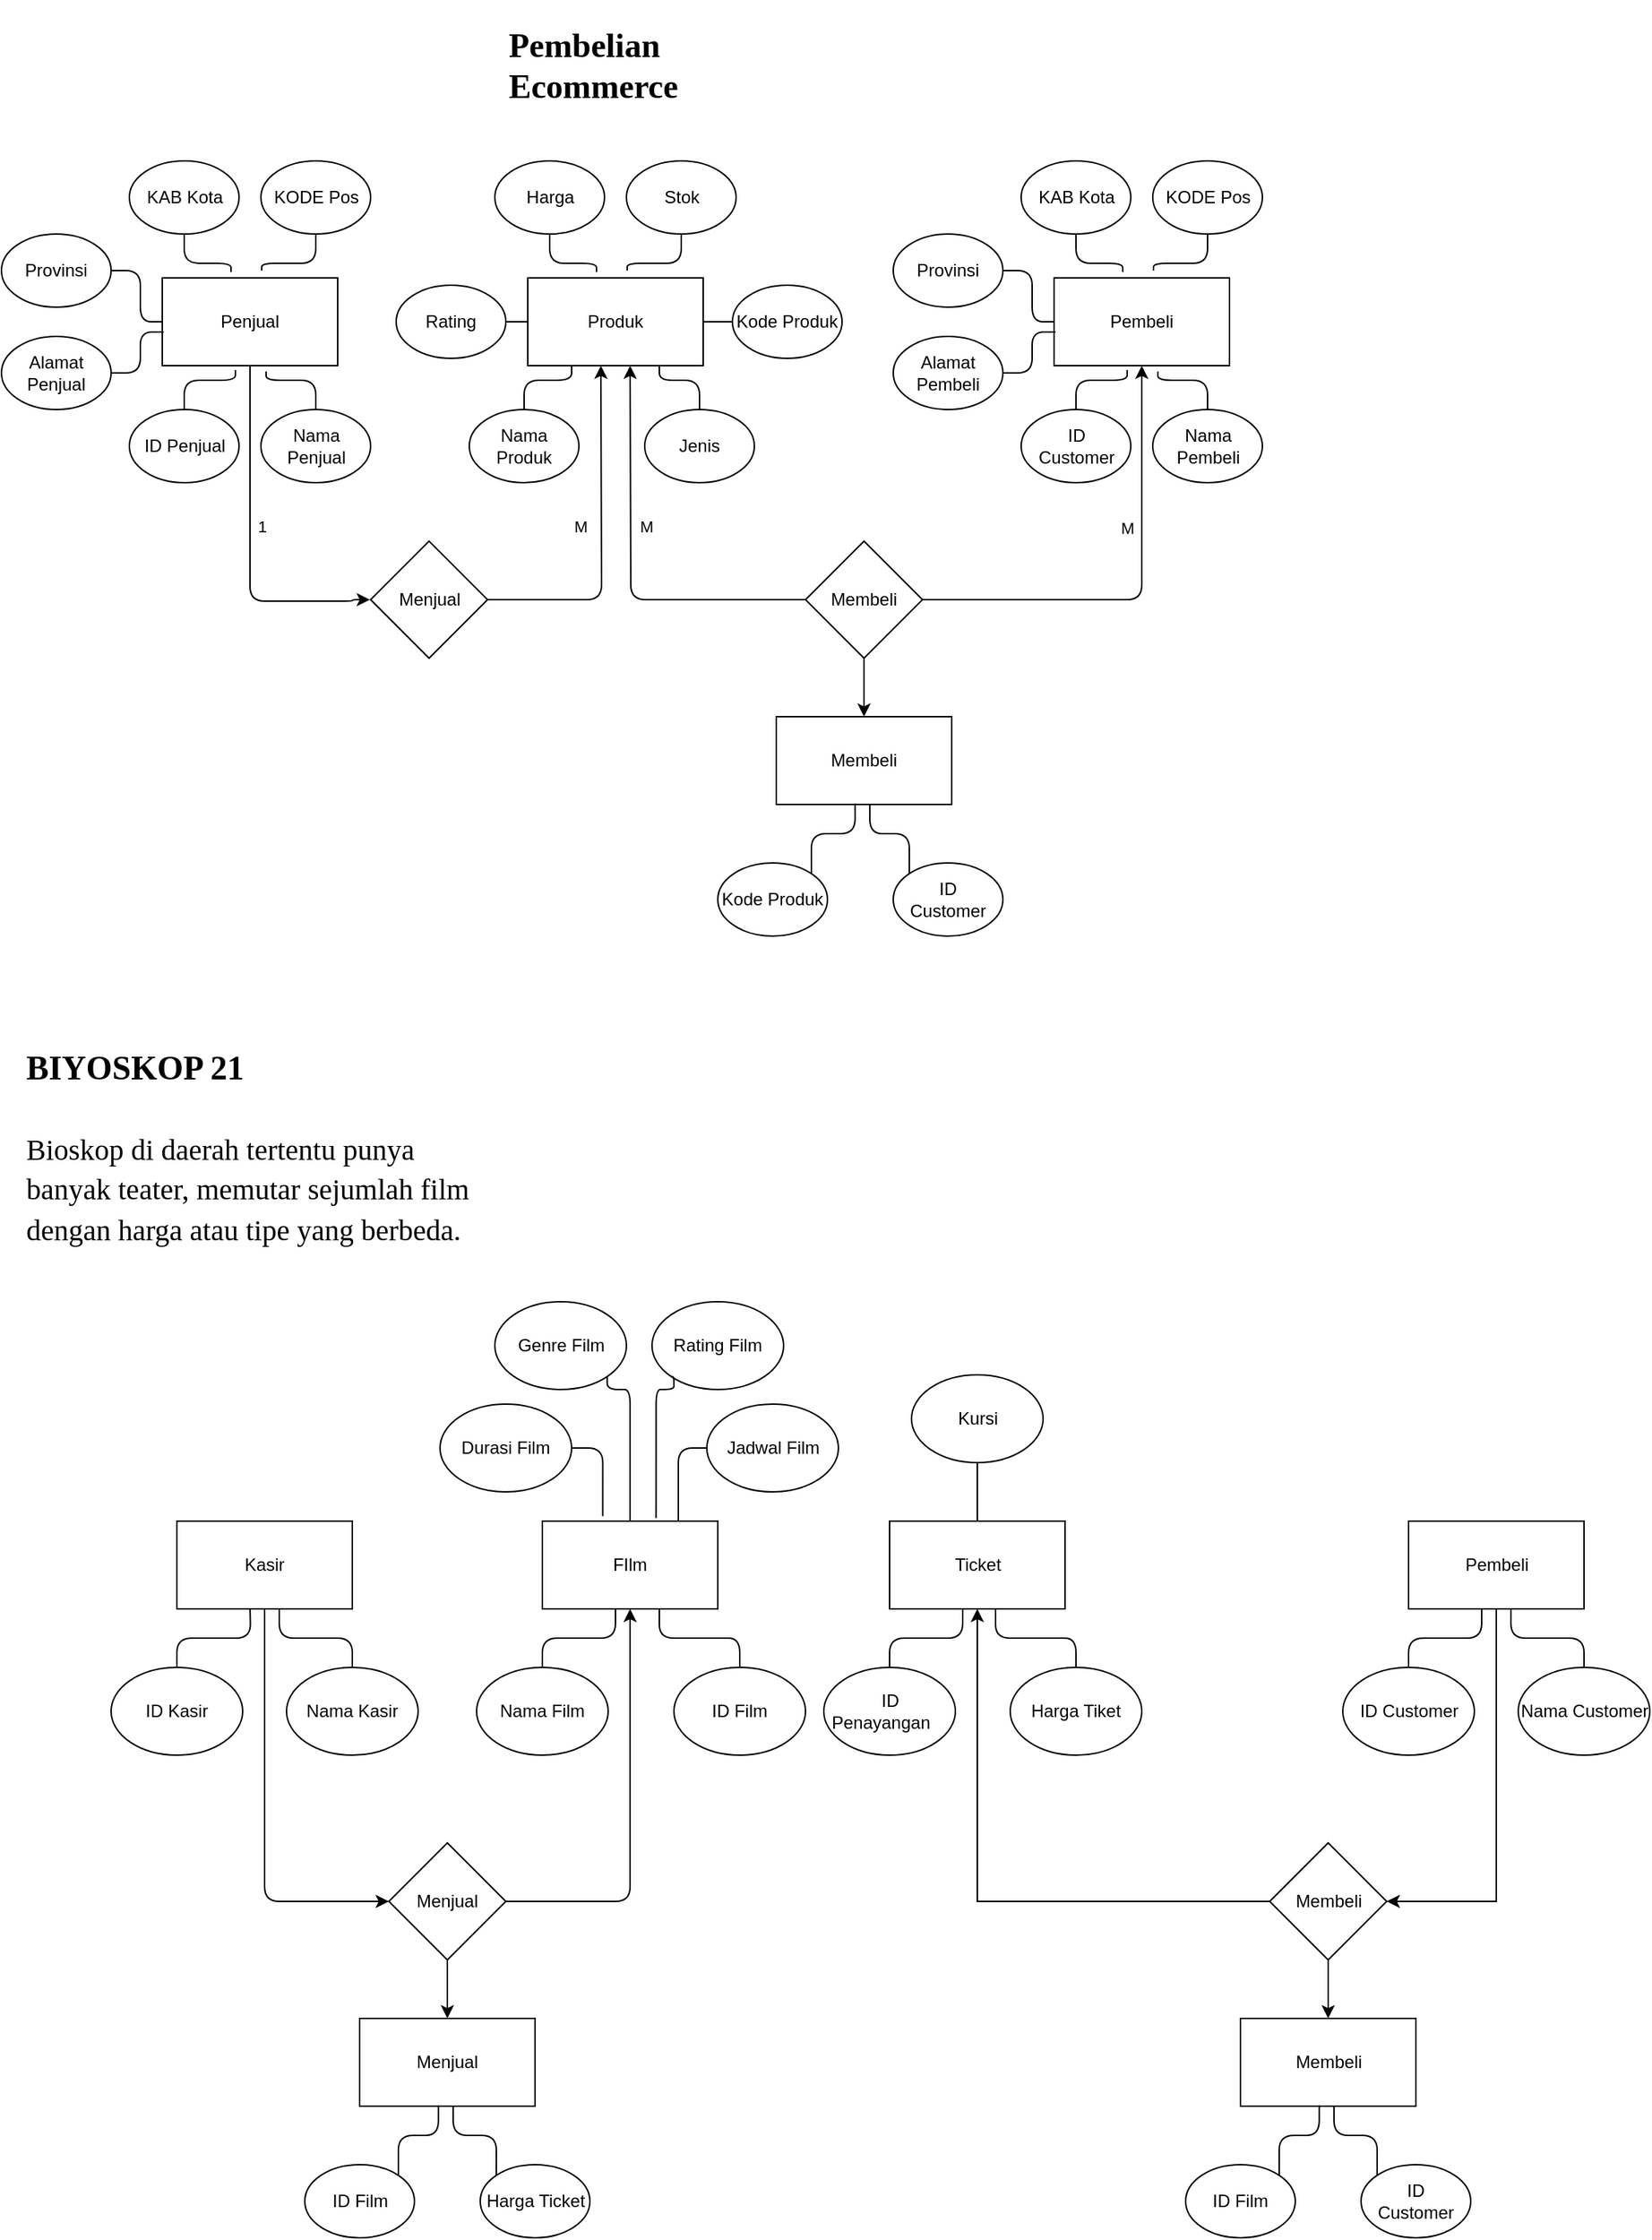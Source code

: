 <mxfile version="24.0.0" type="github">
  <diagram name="Page-1" id="79oRfjms0OCHbmcxYFP_">
    <mxGraphModel dx="1523" dy="876" grid="1" gridSize="10" guides="1" tooltips="1" connect="1" arrows="1" fold="1" page="1" pageScale="1" pageWidth="850" pageHeight="1100" math="0" shadow="0">
      <root>
        <mxCell id="0" />
        <mxCell id="1" parent="0" />
        <mxCell id="weETAlONGDyQjFe2pRTI-1" value="Pembelian Ecommerce" style="text;strokeColor=none;align=left;fillColor=none;html=1;verticalAlign=middle;whiteSpace=wrap;rounded=0;fontSize=23;fontFamily=Tahoma;fontStyle=1" vertex="1" parent="1">
          <mxGeometry x="375" y="60" width="220" height="90" as="geometry" />
        </mxCell>
        <mxCell id="weETAlONGDyQjFe2pRTI-2" value="Penjual" style="rounded=0;whiteSpace=wrap;html=1;" vertex="1" parent="1">
          <mxGeometry x="140" y="250" width="120" height="60" as="geometry" />
        </mxCell>
        <mxCell id="weETAlONGDyQjFe2pRTI-6" value="ID Penjual" style="ellipse;whiteSpace=wrap;html=1;" vertex="1" parent="1">
          <mxGeometry x="117.5" y="340" width="75" height="50" as="geometry" />
        </mxCell>
        <mxCell id="weETAlONGDyQjFe2pRTI-7" value="Nama Penjual" style="ellipse;whiteSpace=wrap;html=1;" vertex="1" parent="1">
          <mxGeometry x="207.5" y="340" width="75" height="50" as="geometry" />
        </mxCell>
        <mxCell id="weETAlONGDyQjFe2pRTI-8" value="Alamat Penjual" style="ellipse;whiteSpace=wrap;html=1;" vertex="1" parent="1">
          <mxGeometry x="30" y="290" width="75" height="50" as="geometry" />
        </mxCell>
        <mxCell id="weETAlONGDyQjFe2pRTI-24" style="edgeStyle=orthogonalEdgeStyle;rounded=1;orthogonalLoop=1;jettySize=auto;html=1;endArrow=none;endFill=0;curved=0;" edge="1" parent="1" source="weETAlONGDyQjFe2pRTI-9" target="weETAlONGDyQjFe2pRTI-2">
          <mxGeometry relative="1" as="geometry" />
        </mxCell>
        <mxCell id="weETAlONGDyQjFe2pRTI-9" value="Provinsi&lt;span style=&quot;color: rgba(0, 0, 0, 0); font-family: monospace; font-size: 0px; text-align: start; text-wrap: nowrap;&quot;&gt;%3CmxGraphModel%3E%3Croot%3E%3CmxCell%20id%3D%220%22%2F%3E%3CmxCell%20id%3D%221%22%20parent%3D%220%22%2F%3E%3CmxCell%20id%3D%222%22%20value%3D%22Alamat%20Penjual%22%20style%3D%22ellipse%3BwhiteSpace%3Dwrap%3Bhtml%3D1%3B%22%20vertex%3D%221%22%20parent%3D%221%22%3E%3CmxGeometry%20x%3D%2242.5%22%20y%3D%22255%22%20width%3D%2275%22%20height%3D%2250%22%20as%3D%22geometry%22%2F%3E%3C%2FmxCell%3E%3C%2Froot%3E%3C%2FmxGraphModel%3E&lt;/span&gt;" style="ellipse;whiteSpace=wrap;html=1;" vertex="1" parent="1">
          <mxGeometry x="30" y="220" width="75" height="50" as="geometry" />
        </mxCell>
        <mxCell id="weETAlONGDyQjFe2pRTI-10" value="KAB Kota" style="ellipse;whiteSpace=wrap;html=1;" vertex="1" parent="1">
          <mxGeometry x="117.5" y="170" width="75" height="50" as="geometry" />
        </mxCell>
        <mxCell id="weETAlONGDyQjFe2pRTI-12" value="KODE Pos" style="ellipse;whiteSpace=wrap;html=1;" vertex="1" parent="1">
          <mxGeometry x="207.5" y="170" width="75" height="50" as="geometry" />
        </mxCell>
        <mxCell id="weETAlONGDyQjFe2pRTI-25" style="edgeStyle=orthogonalEdgeStyle;rounded=1;orthogonalLoop=1;jettySize=auto;html=1;entryX=0.008;entryY=0.617;entryDx=0;entryDy=0;entryPerimeter=0;endArrow=none;endFill=0;curved=0;" edge="1" parent="1" source="weETAlONGDyQjFe2pRTI-8" target="weETAlONGDyQjFe2pRTI-2">
          <mxGeometry relative="1" as="geometry" />
        </mxCell>
        <mxCell id="weETAlONGDyQjFe2pRTI-28" style="edgeStyle=orthogonalEdgeStyle;rounded=1;orthogonalLoop=1;jettySize=auto;html=1;exitX=0.5;exitY=1;exitDx=0;exitDy=0;entryX=0.392;entryY=-0.067;entryDx=0;entryDy=0;entryPerimeter=0;endArrow=none;endFill=0;curved=0;" edge="1" parent="1" source="weETAlONGDyQjFe2pRTI-10" target="weETAlONGDyQjFe2pRTI-2">
          <mxGeometry relative="1" as="geometry" />
        </mxCell>
        <mxCell id="weETAlONGDyQjFe2pRTI-29" style="edgeStyle=orthogonalEdgeStyle;rounded=1;orthogonalLoop=1;jettySize=auto;html=1;exitX=0.5;exitY=1;exitDx=0;exitDy=0;entryX=0.567;entryY=-0.083;entryDx=0;entryDy=0;entryPerimeter=0;endArrow=none;endFill=0;curved=0;" edge="1" parent="1" source="weETAlONGDyQjFe2pRTI-12" target="weETAlONGDyQjFe2pRTI-2">
          <mxGeometry relative="1" as="geometry" />
        </mxCell>
        <mxCell id="weETAlONGDyQjFe2pRTI-30" style="edgeStyle=orthogonalEdgeStyle;rounded=1;orthogonalLoop=1;jettySize=auto;html=1;exitX=0.5;exitY=0;exitDx=0;exitDy=0;entryX=0.592;entryY=1.067;entryDx=0;entryDy=0;entryPerimeter=0;endArrow=none;endFill=0;curved=0;" edge="1" parent="1" source="weETAlONGDyQjFe2pRTI-7" target="weETAlONGDyQjFe2pRTI-2">
          <mxGeometry relative="1" as="geometry" />
        </mxCell>
        <mxCell id="weETAlONGDyQjFe2pRTI-31" style="edgeStyle=orthogonalEdgeStyle;rounded=1;orthogonalLoop=1;jettySize=auto;html=1;exitX=0.5;exitY=0;exitDx=0;exitDy=0;entryX=0.417;entryY=1.05;entryDx=0;entryDy=0;entryPerimeter=0;endArrow=none;endFill=0;curved=0;" edge="1" parent="1" source="weETAlONGDyQjFe2pRTI-6" target="weETAlONGDyQjFe2pRTI-2">
          <mxGeometry relative="1" as="geometry" />
        </mxCell>
        <mxCell id="weETAlONGDyQjFe2pRTI-33" value="Produk" style="rounded=0;whiteSpace=wrap;html=1;" vertex="1" parent="1">
          <mxGeometry x="390" y="250" width="120" height="60" as="geometry" />
        </mxCell>
        <mxCell id="weETAlONGDyQjFe2pRTI-34" value="Nama Produk" style="ellipse;whiteSpace=wrap;html=1;" vertex="1" parent="1">
          <mxGeometry x="350" y="340" width="75" height="50" as="geometry" />
        </mxCell>
        <mxCell id="weETAlONGDyQjFe2pRTI-35" value="Jenis" style="ellipse;whiteSpace=wrap;html=1;" vertex="1" parent="1">
          <mxGeometry x="470" y="340" width="75" height="50" as="geometry" />
        </mxCell>
        <mxCell id="weETAlONGDyQjFe2pRTI-37" style="edgeStyle=orthogonalEdgeStyle;rounded=1;orthogonalLoop=1;jettySize=auto;html=1;endArrow=none;endFill=0;curved=0;" edge="1" parent="1" source="weETAlONGDyQjFe2pRTI-38" target="weETAlONGDyQjFe2pRTI-33">
          <mxGeometry relative="1" as="geometry" />
        </mxCell>
        <mxCell id="weETAlONGDyQjFe2pRTI-38" value="Rating" style="ellipse;whiteSpace=wrap;html=1;" vertex="1" parent="1">
          <mxGeometry x="300" y="255" width="75" height="50" as="geometry" />
        </mxCell>
        <mxCell id="weETAlONGDyQjFe2pRTI-39" value="Harga" style="ellipse;whiteSpace=wrap;html=1;" vertex="1" parent="1">
          <mxGeometry x="367.5" y="170" width="75" height="50" as="geometry" />
        </mxCell>
        <mxCell id="weETAlONGDyQjFe2pRTI-40" value="Stok" style="ellipse;whiteSpace=wrap;html=1;" vertex="1" parent="1">
          <mxGeometry x="457.5" y="170" width="75" height="50" as="geometry" />
        </mxCell>
        <mxCell id="weETAlONGDyQjFe2pRTI-42" style="edgeStyle=orthogonalEdgeStyle;rounded=1;orthogonalLoop=1;jettySize=auto;html=1;exitX=0.5;exitY=1;exitDx=0;exitDy=0;entryX=0.392;entryY=-0.067;entryDx=0;entryDy=0;entryPerimeter=0;endArrow=none;endFill=0;curved=0;" edge="1" parent="1" source="weETAlONGDyQjFe2pRTI-39" target="weETAlONGDyQjFe2pRTI-33">
          <mxGeometry relative="1" as="geometry" />
        </mxCell>
        <mxCell id="weETAlONGDyQjFe2pRTI-43" style="edgeStyle=orthogonalEdgeStyle;rounded=1;orthogonalLoop=1;jettySize=auto;html=1;exitX=0.5;exitY=1;exitDx=0;exitDy=0;entryX=0.567;entryY=-0.083;entryDx=0;entryDy=0;entryPerimeter=0;endArrow=none;endFill=0;curved=0;" edge="1" parent="1" source="weETAlONGDyQjFe2pRTI-40" target="weETAlONGDyQjFe2pRTI-33">
          <mxGeometry relative="1" as="geometry" />
        </mxCell>
        <mxCell id="weETAlONGDyQjFe2pRTI-44" style="edgeStyle=orthogonalEdgeStyle;rounded=1;orthogonalLoop=1;jettySize=auto;html=1;exitX=0.5;exitY=0;exitDx=0;exitDy=0;entryX=0.75;entryY=1;entryDx=0;entryDy=0;endArrow=none;endFill=0;curved=0;" edge="1" parent="1" source="weETAlONGDyQjFe2pRTI-35" target="weETAlONGDyQjFe2pRTI-33">
          <mxGeometry relative="1" as="geometry" />
        </mxCell>
        <mxCell id="weETAlONGDyQjFe2pRTI-45" style="edgeStyle=orthogonalEdgeStyle;rounded=1;orthogonalLoop=1;jettySize=auto;html=1;exitX=0.5;exitY=0;exitDx=0;exitDy=0;entryX=0.25;entryY=1;entryDx=0;entryDy=0;endArrow=none;endFill=0;curved=0;" edge="1" parent="1" source="weETAlONGDyQjFe2pRTI-34" target="weETAlONGDyQjFe2pRTI-33">
          <mxGeometry relative="1" as="geometry" />
        </mxCell>
        <mxCell id="weETAlONGDyQjFe2pRTI-47" style="edgeStyle=orthogonalEdgeStyle;rounded=1;orthogonalLoop=1;jettySize=auto;html=1;exitX=0;exitY=0.5;exitDx=0;exitDy=0;entryX=1;entryY=0.5;entryDx=0;entryDy=0;endArrow=none;endFill=0;curved=0;" edge="1" parent="1" source="weETAlONGDyQjFe2pRTI-46" target="weETAlONGDyQjFe2pRTI-33">
          <mxGeometry relative="1" as="geometry" />
        </mxCell>
        <mxCell id="weETAlONGDyQjFe2pRTI-46" value="Kode Produk" style="ellipse;whiteSpace=wrap;html=1;" vertex="1" parent="1">
          <mxGeometry x="530" y="255" width="75" height="50" as="geometry" />
        </mxCell>
        <mxCell id="weETAlONGDyQjFe2pRTI-48" value="Pembeli" style="rounded=0;whiteSpace=wrap;html=1;" vertex="1" parent="1">
          <mxGeometry x="750" y="250" width="120" height="60" as="geometry" />
        </mxCell>
        <mxCell id="weETAlONGDyQjFe2pRTI-49" value="ID &lt;br&gt;Customer" style="ellipse;whiteSpace=wrap;html=1;" vertex="1" parent="1">
          <mxGeometry x="727.5" y="340" width="75" height="50" as="geometry" />
        </mxCell>
        <mxCell id="weETAlONGDyQjFe2pRTI-50" value="Nama Pembeli" style="ellipse;whiteSpace=wrap;html=1;" vertex="1" parent="1">
          <mxGeometry x="817.5" y="340" width="75" height="50" as="geometry" />
        </mxCell>
        <mxCell id="weETAlONGDyQjFe2pRTI-51" value="Alamat Pembeli" style="ellipse;whiteSpace=wrap;html=1;" vertex="1" parent="1">
          <mxGeometry x="640" y="290" width="75" height="50" as="geometry" />
        </mxCell>
        <mxCell id="weETAlONGDyQjFe2pRTI-52" style="edgeStyle=orthogonalEdgeStyle;rounded=1;orthogonalLoop=1;jettySize=auto;html=1;endArrow=none;endFill=0;curved=0;" edge="1" parent="1" source="weETAlONGDyQjFe2pRTI-53" target="weETAlONGDyQjFe2pRTI-48">
          <mxGeometry relative="1" as="geometry" />
        </mxCell>
        <mxCell id="weETAlONGDyQjFe2pRTI-53" value="Provinsi&lt;span style=&quot;color: rgba(0, 0, 0, 0); font-family: monospace; font-size: 0px; text-align: start; text-wrap: nowrap;&quot;&gt;%3CmxGraphModel%3E%3Croot%3E%3CmxCell%20id%3D%220%22%2F%3E%3CmxCell%20id%3D%221%22%20parent%3D%220%22%2F%3E%3CmxCell%20id%3D%222%22%20value%3D%22Alamat%20Penjual%22%20style%3D%22ellipse%3BwhiteSpace%3Dwrap%3Bhtml%3D1%3B%22%20vertex%3D%221%22%20parent%3D%221%22%3E%3CmxGeometry%20x%3D%2242.5%22%20y%3D%22255%22%20width%3D%2275%22%20height%3D%2250%22%20as%3D%22geometry%22%2F%3E%3C%2FmxCell%3E%3C%2Froot%3E%3C%2FmxGraphModel%3E&lt;/span&gt;" style="ellipse;whiteSpace=wrap;html=1;" vertex="1" parent="1">
          <mxGeometry x="640" y="220" width="75" height="50" as="geometry" />
        </mxCell>
        <mxCell id="weETAlONGDyQjFe2pRTI-54" value="KAB Kota" style="ellipse;whiteSpace=wrap;html=1;" vertex="1" parent="1">
          <mxGeometry x="727.5" y="170" width="75" height="50" as="geometry" />
        </mxCell>
        <mxCell id="weETAlONGDyQjFe2pRTI-55" value="KODE Pos" style="ellipse;whiteSpace=wrap;html=1;" vertex="1" parent="1">
          <mxGeometry x="817.5" y="170" width="75" height="50" as="geometry" />
        </mxCell>
        <mxCell id="weETAlONGDyQjFe2pRTI-56" style="edgeStyle=orthogonalEdgeStyle;rounded=1;orthogonalLoop=1;jettySize=auto;html=1;entryX=0.008;entryY=0.617;entryDx=0;entryDy=0;entryPerimeter=0;endArrow=none;endFill=0;curved=0;" edge="1" parent="1" source="weETAlONGDyQjFe2pRTI-51" target="weETAlONGDyQjFe2pRTI-48">
          <mxGeometry relative="1" as="geometry" />
        </mxCell>
        <mxCell id="weETAlONGDyQjFe2pRTI-57" style="edgeStyle=orthogonalEdgeStyle;rounded=1;orthogonalLoop=1;jettySize=auto;html=1;exitX=0.5;exitY=1;exitDx=0;exitDy=0;entryX=0.392;entryY=-0.067;entryDx=0;entryDy=0;entryPerimeter=0;endArrow=none;endFill=0;curved=0;" edge="1" parent="1" source="weETAlONGDyQjFe2pRTI-54" target="weETAlONGDyQjFe2pRTI-48">
          <mxGeometry relative="1" as="geometry" />
        </mxCell>
        <mxCell id="weETAlONGDyQjFe2pRTI-58" style="edgeStyle=orthogonalEdgeStyle;rounded=1;orthogonalLoop=1;jettySize=auto;html=1;exitX=0.5;exitY=1;exitDx=0;exitDy=0;entryX=0.567;entryY=-0.083;entryDx=0;entryDy=0;entryPerimeter=0;endArrow=none;endFill=0;curved=0;" edge="1" parent="1" source="weETAlONGDyQjFe2pRTI-55" target="weETAlONGDyQjFe2pRTI-48">
          <mxGeometry relative="1" as="geometry" />
        </mxCell>
        <mxCell id="weETAlONGDyQjFe2pRTI-59" style="edgeStyle=orthogonalEdgeStyle;rounded=1;orthogonalLoop=1;jettySize=auto;html=1;exitX=0.5;exitY=0;exitDx=0;exitDy=0;entryX=0.592;entryY=1.067;entryDx=0;entryDy=0;entryPerimeter=0;endArrow=none;endFill=0;curved=0;" edge="1" parent="1" source="weETAlONGDyQjFe2pRTI-50" target="weETAlONGDyQjFe2pRTI-48">
          <mxGeometry relative="1" as="geometry" />
        </mxCell>
        <mxCell id="weETAlONGDyQjFe2pRTI-60" style="edgeStyle=orthogonalEdgeStyle;rounded=1;orthogonalLoop=1;jettySize=auto;html=1;exitX=0.5;exitY=0;exitDx=0;exitDy=0;entryX=0.417;entryY=1.05;entryDx=0;entryDy=0;entryPerimeter=0;endArrow=none;endFill=0;curved=0;" edge="1" parent="1" source="weETAlONGDyQjFe2pRTI-49" target="weETAlONGDyQjFe2pRTI-48">
          <mxGeometry relative="1" as="geometry" />
        </mxCell>
        <mxCell id="weETAlONGDyQjFe2pRTI-62" style="edgeStyle=orthogonalEdgeStyle;rounded=1;orthogonalLoop=1;jettySize=auto;html=1;entryX=0.5;entryY=1;entryDx=0;entryDy=0;endArrow=none;endFill=0;curved=0;startArrow=classic;startFill=1;fontSize=15;" edge="1" parent="1" target="weETAlONGDyQjFe2pRTI-2">
          <mxGeometry relative="1" as="geometry">
            <mxPoint x="282" y="470" as="sourcePoint" />
            <Array as="points">
              <mxPoint x="270" y="470" />
              <mxPoint x="270" y="471" />
              <mxPoint x="200" y="471" />
            </Array>
          </mxGeometry>
        </mxCell>
        <mxCell id="weETAlONGDyQjFe2pRTI-69" value="1" style="edgeLabel;html=1;align=center;verticalAlign=middle;resizable=0;points=[];" vertex="1" connectable="0" parent="weETAlONGDyQjFe2pRTI-62">
          <mxGeometry x="-0.81" y="-1" relative="1" as="geometry">
            <mxPoint x="-52" y="-50" as="offset" />
          </mxGeometry>
        </mxCell>
        <mxCell id="weETAlONGDyQjFe2pRTI-61" value="Menjual" style="rhombus;whiteSpace=wrap;html=1;" vertex="1" parent="1">
          <mxGeometry x="282.5" y="430" width="80" height="80" as="geometry" />
        </mxCell>
        <mxCell id="weETAlONGDyQjFe2pRTI-65" style="edgeStyle=orthogonalEdgeStyle;rounded=1;orthogonalLoop=1;jettySize=auto;html=1;exitX=1;exitY=0.5;exitDx=0;exitDy=0;entryX=0.5;entryY=1;entryDx=0;entryDy=0;endArrow=classic;endFill=1;curved=0;startArrow=none;startFill=0;" edge="1" parent="1" source="weETAlONGDyQjFe2pRTI-64" target="weETAlONGDyQjFe2pRTI-48">
          <mxGeometry relative="1" as="geometry" />
        </mxCell>
        <mxCell id="weETAlONGDyQjFe2pRTI-75" value="M" style="edgeLabel;html=1;align=center;verticalAlign=middle;resizable=0;points=[];" vertex="1" connectable="0" parent="weETAlONGDyQjFe2pRTI-65">
          <mxGeometry x="0.284" y="1" relative="1" as="geometry">
            <mxPoint x="-9" as="offset" />
          </mxGeometry>
        </mxCell>
        <mxCell id="weETAlONGDyQjFe2pRTI-66" style="edgeStyle=orthogonalEdgeStyle;rounded=1;orthogonalLoop=1;jettySize=auto;html=1;exitX=0;exitY=0.5;exitDx=0;exitDy=0;curved=0;endArrow=classic;endFill=1;startArrow=none;startFill=0;" edge="1" parent="1" source="weETAlONGDyQjFe2pRTI-64">
          <mxGeometry relative="1" as="geometry">
            <mxPoint x="460" y="310" as="targetPoint" />
          </mxGeometry>
        </mxCell>
        <mxCell id="weETAlONGDyQjFe2pRTI-74" value="M" style="edgeLabel;html=1;align=center;verticalAlign=middle;resizable=0;points=[];" vertex="1" connectable="0" parent="weETAlONGDyQjFe2pRTI-66">
          <mxGeometry x="0.213" y="1" relative="1" as="geometry">
            <mxPoint x="11" as="offset" />
          </mxGeometry>
        </mxCell>
        <mxCell id="weETAlONGDyQjFe2pRTI-79" style="edgeStyle=orthogonalEdgeStyle;rounded=0;orthogonalLoop=1;jettySize=auto;html=1;exitX=0.5;exitY=1;exitDx=0;exitDy=0;" edge="1" parent="1" source="weETAlONGDyQjFe2pRTI-64" target="weETAlONGDyQjFe2pRTI-76">
          <mxGeometry relative="1" as="geometry" />
        </mxCell>
        <mxCell id="weETAlONGDyQjFe2pRTI-64" value="Membeli" style="rhombus;whiteSpace=wrap;html=1;" vertex="1" parent="1">
          <mxGeometry x="580" y="430" width="80" height="80" as="geometry" />
        </mxCell>
        <mxCell id="weETAlONGDyQjFe2pRTI-67" style="edgeStyle=orthogonalEdgeStyle;rounded=1;orthogonalLoop=1;jettySize=auto;html=1;exitX=1;exitY=0.5;exitDx=0;exitDy=0;endArrow=classic;endFill=1;curved=0;" edge="1" parent="1" source="weETAlONGDyQjFe2pRTI-61">
          <mxGeometry relative="1" as="geometry">
            <mxPoint x="440" y="310" as="targetPoint" />
          </mxGeometry>
        </mxCell>
        <mxCell id="weETAlONGDyQjFe2pRTI-71" value="M" style="edgeLabel;html=1;align=center;verticalAlign=middle;resizable=0;points=[];" vertex="1" connectable="0" parent="weETAlONGDyQjFe2pRTI-67">
          <mxGeometry x="-0.878" y="-1" relative="1" as="geometry">
            <mxPoint x="49" y="-51" as="offset" />
          </mxGeometry>
        </mxCell>
        <mxCell id="weETAlONGDyQjFe2pRTI-76" value="Membeli" style="rounded=0;whiteSpace=wrap;html=1;" vertex="1" parent="1">
          <mxGeometry x="560" y="550" width="120" height="60" as="geometry" />
        </mxCell>
        <mxCell id="weETAlONGDyQjFe2pRTI-77" value="ID&lt;br&gt;Customer" style="ellipse;whiteSpace=wrap;html=1;" vertex="1" parent="1">
          <mxGeometry x="640" y="650" width="75" height="50" as="geometry" />
        </mxCell>
        <mxCell id="weETAlONGDyQjFe2pRTI-78" value="Kode Produk" style="ellipse;whiteSpace=wrap;html=1;" vertex="1" parent="1">
          <mxGeometry x="520" y="650" width="75" height="50" as="geometry" />
        </mxCell>
        <mxCell id="weETAlONGDyQjFe2pRTI-80" style="edgeStyle=orthogonalEdgeStyle;rounded=1;orthogonalLoop=1;jettySize=auto;html=1;exitX=1;exitY=0;exitDx=0;exitDy=0;entryX=0.449;entryY=0.99;entryDx=0;entryDy=0;entryPerimeter=0;curved=0;endArrow=none;endFill=0;" edge="1" parent="1" source="weETAlONGDyQjFe2pRTI-78" target="weETAlONGDyQjFe2pRTI-76">
          <mxGeometry relative="1" as="geometry" />
        </mxCell>
        <mxCell id="weETAlONGDyQjFe2pRTI-83" style="edgeStyle=orthogonalEdgeStyle;rounded=1;orthogonalLoop=1;jettySize=auto;html=1;exitX=0;exitY=0;exitDx=0;exitDy=0;entryX=0.533;entryY=1;entryDx=0;entryDy=0;entryPerimeter=0;curved=0;endArrow=none;endFill=0;" edge="1" parent="1" source="weETAlONGDyQjFe2pRTI-77" target="weETAlONGDyQjFe2pRTI-76">
          <mxGeometry relative="1" as="geometry" />
        </mxCell>
        <mxCell id="weETAlONGDyQjFe2pRTI-85" value="BIYOSKOP 21&lt;br&gt;&lt;br&gt;&lt;span style=&quot;font-weight: normal;&quot;&gt;&lt;font style=&quot;font-size: 20px;&quot;&gt;Bioskop di daerah tertentu punya banyak teater, memutar sejumlah film dengan harga atau tipe yang berbeda.&lt;/font&gt;&lt;/span&gt;" style="text;strokeColor=none;align=left;fillColor=none;html=1;verticalAlign=middle;whiteSpace=wrap;rounded=0;fontSize=23;fontFamily=Tahoma;fontStyle=1" vertex="1" parent="1">
          <mxGeometry x="45" y="730" width="330" height="230" as="geometry" />
        </mxCell>
        <mxCell id="weETAlONGDyQjFe2pRTI-86" value="Kasir" style="rounded=0;whiteSpace=wrap;html=1;" vertex="1" parent="1">
          <mxGeometry x="150" y="1100" width="120" height="60" as="geometry" />
        </mxCell>
        <mxCell id="weETAlONGDyQjFe2pRTI-93" value="" style="edgeStyle=orthogonalEdgeStyle;rounded=1;orthogonalLoop=1;jettySize=auto;html=1;curved=0;endArrow=none;endFill=0;" edge="1" parent="1" source="weETAlONGDyQjFe2pRTI-87" target="weETAlONGDyQjFe2pRTI-86">
          <mxGeometry relative="1" as="geometry">
            <Array as="points">
              <mxPoint x="270" y="1180" />
              <mxPoint x="220" y="1180" />
            </Array>
          </mxGeometry>
        </mxCell>
        <mxCell id="weETAlONGDyQjFe2pRTI-87" value="Nama Kasir" style="ellipse;whiteSpace=wrap;html=1;" vertex="1" parent="1">
          <mxGeometry x="225" y="1200" width="90" height="60" as="geometry" />
        </mxCell>
        <mxCell id="weETAlONGDyQjFe2pRTI-88" value="ID Kasir" style="ellipse;whiteSpace=wrap;html=1;" vertex="1" parent="1">
          <mxGeometry x="105" y="1200" width="90" height="60" as="geometry" />
        </mxCell>
        <mxCell id="weETAlONGDyQjFe2pRTI-92" style="edgeStyle=orthogonalEdgeStyle;rounded=1;orthogonalLoop=1;jettySize=auto;html=1;exitX=0.5;exitY=0;exitDx=0;exitDy=0;entryX=0.417;entryY=1;entryDx=0;entryDy=0;entryPerimeter=0;curved=0;endArrow=none;endFill=0;" edge="1" parent="1" source="weETAlONGDyQjFe2pRTI-88">
          <mxGeometry relative="1" as="geometry">
            <mxPoint x="200.04" y="1160" as="targetPoint" />
          </mxGeometry>
        </mxCell>
        <mxCell id="weETAlONGDyQjFe2pRTI-95" value="Pembeli" style="rounded=0;whiteSpace=wrap;html=1;" vertex="1" parent="1">
          <mxGeometry x="992.5" y="1100" width="120" height="60" as="geometry" />
        </mxCell>
        <mxCell id="weETAlONGDyQjFe2pRTI-96" value="" style="edgeStyle=orthogonalEdgeStyle;rounded=1;orthogonalLoop=1;jettySize=auto;html=1;curved=0;endArrow=none;endFill=0;" edge="1" parent="1" source="weETAlONGDyQjFe2pRTI-97" target="weETAlONGDyQjFe2pRTI-95">
          <mxGeometry relative="1" as="geometry">
            <Array as="points">
              <mxPoint x="1112.5" y="1180" />
              <mxPoint x="1062.5" y="1180" />
            </Array>
          </mxGeometry>
        </mxCell>
        <mxCell id="weETAlONGDyQjFe2pRTI-97" value="Nama Customer" style="ellipse;whiteSpace=wrap;html=1;" vertex="1" parent="1">
          <mxGeometry x="1067.5" y="1200" width="90" height="60" as="geometry" />
        </mxCell>
        <mxCell id="weETAlONGDyQjFe2pRTI-98" value="ID Customer" style="ellipse;whiteSpace=wrap;html=1;" vertex="1" parent="1">
          <mxGeometry x="947.5" y="1200" width="90" height="60" as="geometry" />
        </mxCell>
        <mxCell id="weETAlONGDyQjFe2pRTI-99" style="edgeStyle=orthogonalEdgeStyle;rounded=1;orthogonalLoop=1;jettySize=auto;html=1;exitX=0.5;exitY=0;exitDx=0;exitDy=0;entryX=0.417;entryY=1;entryDx=0;entryDy=0;entryPerimeter=0;curved=0;endArrow=none;endFill=0;" edge="1" parent="1" source="weETAlONGDyQjFe2pRTI-98" target="weETAlONGDyQjFe2pRTI-95">
          <mxGeometry relative="1" as="geometry" />
        </mxCell>
        <mxCell id="weETAlONGDyQjFe2pRTI-101" value="FIlm" style="rounded=0;whiteSpace=wrap;html=1;" vertex="1" parent="1">
          <mxGeometry x="400" y="1100" width="120" height="60" as="geometry" />
        </mxCell>
        <mxCell id="weETAlONGDyQjFe2pRTI-106" value="ID Film" style="ellipse;whiteSpace=wrap;html=1;" vertex="1" parent="1">
          <mxGeometry x="490" y="1200" width="90" height="60" as="geometry" />
        </mxCell>
        <mxCell id="weETAlONGDyQjFe2pRTI-107" value="Nama Film" style="ellipse;whiteSpace=wrap;html=1;" vertex="1" parent="1">
          <mxGeometry x="355" y="1200" width="90" height="60" as="geometry" />
        </mxCell>
        <mxCell id="weETAlONGDyQjFe2pRTI-108" style="edgeStyle=orthogonalEdgeStyle;rounded=1;orthogonalLoop=1;jettySize=auto;html=1;exitX=0.5;exitY=0;exitDx=0;exitDy=0;curved=0;endArrow=none;endFill=0;" edge="1" parent="1" source="weETAlONGDyQjFe2pRTI-107" target="weETAlONGDyQjFe2pRTI-101">
          <mxGeometry relative="1" as="geometry">
            <mxPoint x="450" y="1160" as="targetPoint" />
            <Array as="points">
              <mxPoint x="400" y="1180" />
              <mxPoint x="450" y="1180" />
            </Array>
          </mxGeometry>
        </mxCell>
        <mxCell id="weETAlONGDyQjFe2pRTI-109" style="edgeStyle=orthogonalEdgeStyle;rounded=1;orthogonalLoop=1;jettySize=auto;html=1;exitX=0.5;exitY=0;exitDx=0;exitDy=0;curved=0;endArrow=none;endFill=0;" edge="1" parent="1" source="weETAlONGDyQjFe2pRTI-106">
          <mxGeometry relative="1" as="geometry">
            <mxPoint x="480" y="1160" as="targetPoint" />
            <Array as="points">
              <mxPoint x="520" y="1180" />
              <mxPoint x="480" y="1180" />
              <mxPoint x="480" y="1162" />
              <mxPoint x="481" y="1162" />
            </Array>
          </mxGeometry>
        </mxCell>
        <mxCell id="weETAlONGDyQjFe2pRTI-110" value="Durasi Film" style="ellipse;whiteSpace=wrap;html=1;" vertex="1" parent="1">
          <mxGeometry x="330" y="1020" width="90" height="60" as="geometry" />
        </mxCell>
        <mxCell id="weETAlONGDyQjFe2pRTI-111" style="edgeStyle=orthogonalEdgeStyle;rounded=1;orthogonalLoop=1;jettySize=auto;html=1;exitX=1;exitY=0.5;exitDx=0;exitDy=0;entryX=0.344;entryY=-0.056;entryDx=0;entryDy=0;entryPerimeter=0;endArrow=none;endFill=0;curved=0;" edge="1" parent="1" source="weETAlONGDyQjFe2pRTI-110" target="weETAlONGDyQjFe2pRTI-101">
          <mxGeometry relative="1" as="geometry" />
        </mxCell>
        <mxCell id="weETAlONGDyQjFe2pRTI-113" style="edgeStyle=orthogonalEdgeStyle;rounded=1;orthogonalLoop=1;jettySize=auto;html=1;exitX=1;exitY=1;exitDx=0;exitDy=0;endArrow=none;endFill=0;curved=0;" edge="1" parent="1" source="weETAlONGDyQjFe2pRTI-112" target="weETAlONGDyQjFe2pRTI-101">
          <mxGeometry relative="1" as="geometry">
            <Array as="points">
              <mxPoint x="444" y="1010" />
              <mxPoint x="460" y="1010" />
            </Array>
          </mxGeometry>
        </mxCell>
        <mxCell id="weETAlONGDyQjFe2pRTI-112" value="Genre Film" style="ellipse;whiteSpace=wrap;html=1;" vertex="1" parent="1">
          <mxGeometry x="367.5" y="950" width="90" height="60" as="geometry" />
        </mxCell>
        <mxCell id="weETAlONGDyQjFe2pRTI-114" value="Rating Film" style="ellipse;whiteSpace=wrap;html=1;" vertex="1" parent="1">
          <mxGeometry x="475" y="950" width="90" height="60" as="geometry" />
        </mxCell>
        <mxCell id="weETAlONGDyQjFe2pRTI-116" style="edgeStyle=orthogonalEdgeStyle;rounded=1;orthogonalLoop=1;jettySize=auto;html=1;exitX=0;exitY=1;exitDx=0;exitDy=0;entryX=0.648;entryY=-0.036;entryDx=0;entryDy=0;entryPerimeter=0;endArrow=none;endFill=0;curved=0;" edge="1" parent="1" source="weETAlONGDyQjFe2pRTI-114" target="weETAlONGDyQjFe2pRTI-101">
          <mxGeometry relative="1" as="geometry">
            <Array as="points">
              <mxPoint x="490" y="1001" />
              <mxPoint x="490" y="1010" />
              <mxPoint x="478" y="1010" />
            </Array>
          </mxGeometry>
        </mxCell>
        <mxCell id="weETAlONGDyQjFe2pRTI-119" style="edgeStyle=orthogonalEdgeStyle;rounded=1;orthogonalLoop=1;jettySize=auto;html=1;curved=0;endArrow=none;endFill=0;" edge="1" parent="1" source="weETAlONGDyQjFe2pRTI-117" target="weETAlONGDyQjFe2pRTI-101">
          <mxGeometry relative="1" as="geometry">
            <mxPoint x="500" y="1090" as="targetPoint" />
            <Array as="points">
              <mxPoint x="493" y="1050" />
            </Array>
          </mxGeometry>
        </mxCell>
        <mxCell id="weETAlONGDyQjFe2pRTI-117" value="Jadwal Film" style="ellipse;whiteSpace=wrap;html=1;" vertex="1" parent="1">
          <mxGeometry x="512.5" y="1020" width="90" height="60" as="geometry" />
        </mxCell>
        <mxCell id="weETAlONGDyQjFe2pRTI-121" style="edgeStyle=orthogonalEdgeStyle;rounded=1;orthogonalLoop=1;jettySize=auto;html=1;exitX=0;exitY=0.5;exitDx=0;exitDy=0;entryX=0.5;entryY=1;entryDx=0;entryDy=0;curved=0;endArrow=none;endFill=0;startArrow=classic;startFill=1;" edge="1" parent="1" source="weETAlONGDyQjFe2pRTI-120" target="weETAlONGDyQjFe2pRTI-86">
          <mxGeometry relative="1" as="geometry" />
        </mxCell>
        <mxCell id="weETAlONGDyQjFe2pRTI-122" style="edgeStyle=orthogonalEdgeStyle;rounded=1;orthogonalLoop=1;jettySize=auto;html=1;entryX=0.5;entryY=1;entryDx=0;entryDy=0;endArrow=classic;endFill=1;startArrow=none;startFill=0;curved=0;" edge="1" parent="1" source="weETAlONGDyQjFe2pRTI-120" target="weETAlONGDyQjFe2pRTI-101">
          <mxGeometry relative="1" as="geometry" />
        </mxCell>
        <mxCell id="weETAlONGDyQjFe2pRTI-141" value="" style="edgeStyle=orthogonalEdgeStyle;rounded=0;orthogonalLoop=1;jettySize=auto;html=1;" edge="1" parent="1" source="weETAlONGDyQjFe2pRTI-120" target="weETAlONGDyQjFe2pRTI-136">
          <mxGeometry relative="1" as="geometry" />
        </mxCell>
        <mxCell id="weETAlONGDyQjFe2pRTI-120" value="Menjual" style="rhombus;whiteSpace=wrap;html=1;" vertex="1" parent="1">
          <mxGeometry x="295" y="1320" width="80" height="80" as="geometry" />
        </mxCell>
        <mxCell id="weETAlONGDyQjFe2pRTI-127" style="edgeStyle=orthogonalEdgeStyle;rounded=0;orthogonalLoop=1;jettySize=auto;html=1;exitX=1;exitY=0.5;exitDx=0;exitDy=0;entryX=0.5;entryY=1;entryDx=0;entryDy=0;endArrow=none;endFill=0;startArrow=classic;startFill=1;" edge="1" parent="1" source="weETAlONGDyQjFe2pRTI-123" target="weETAlONGDyQjFe2pRTI-95">
          <mxGeometry relative="1" as="geometry" />
        </mxCell>
        <mxCell id="weETAlONGDyQjFe2pRTI-135" value="" style="edgeStyle=orthogonalEdgeStyle;rounded=0;orthogonalLoop=1;jettySize=auto;html=1;" edge="1" parent="1" source="weETAlONGDyQjFe2pRTI-123" target="weETAlONGDyQjFe2pRTI-129">
          <mxGeometry relative="1" as="geometry" />
        </mxCell>
        <mxCell id="weETAlONGDyQjFe2pRTI-150" style="edgeStyle=orthogonalEdgeStyle;rounded=0;orthogonalLoop=1;jettySize=auto;html=1;exitX=0;exitY=0.5;exitDx=0;exitDy=0;entryX=0.5;entryY=1;entryDx=0;entryDy=0;" edge="1" parent="1" source="weETAlONGDyQjFe2pRTI-123" target="weETAlONGDyQjFe2pRTI-143">
          <mxGeometry relative="1" as="geometry" />
        </mxCell>
        <mxCell id="weETAlONGDyQjFe2pRTI-123" value="Membeli" style="rhombus;whiteSpace=wrap;html=1;" vertex="1" parent="1">
          <mxGeometry x="897.5" y="1320" width="80" height="80" as="geometry" />
        </mxCell>
        <mxCell id="weETAlONGDyQjFe2pRTI-129" value="Membeli" style="rounded=0;whiteSpace=wrap;html=1;" vertex="1" parent="1">
          <mxGeometry x="877.5" y="1440" width="120" height="60" as="geometry" />
        </mxCell>
        <mxCell id="weETAlONGDyQjFe2pRTI-130" value="ID&lt;br&gt;Customer" style="ellipse;whiteSpace=wrap;html=1;" vertex="1" parent="1">
          <mxGeometry x="960" y="1540" width="75" height="50" as="geometry" />
        </mxCell>
        <mxCell id="weETAlONGDyQjFe2pRTI-131" value="ID Film" style="ellipse;whiteSpace=wrap;html=1;" vertex="1" parent="1">
          <mxGeometry x="840" y="1540" width="75" height="50" as="geometry" />
        </mxCell>
        <mxCell id="weETAlONGDyQjFe2pRTI-132" style="edgeStyle=orthogonalEdgeStyle;rounded=1;orthogonalLoop=1;jettySize=auto;html=1;exitX=1;exitY=0;exitDx=0;exitDy=0;entryX=0.449;entryY=0.99;entryDx=0;entryDy=0;entryPerimeter=0;curved=0;endArrow=none;endFill=0;" edge="1" parent="1" source="weETAlONGDyQjFe2pRTI-131" target="weETAlONGDyQjFe2pRTI-129">
          <mxGeometry relative="1" as="geometry" />
        </mxCell>
        <mxCell id="weETAlONGDyQjFe2pRTI-133" style="edgeStyle=orthogonalEdgeStyle;rounded=1;orthogonalLoop=1;jettySize=auto;html=1;exitX=0;exitY=0;exitDx=0;exitDy=0;entryX=0.533;entryY=1;entryDx=0;entryDy=0;entryPerimeter=0;curved=0;endArrow=none;endFill=0;" edge="1" parent="1" source="weETAlONGDyQjFe2pRTI-130" target="weETAlONGDyQjFe2pRTI-129">
          <mxGeometry relative="1" as="geometry" />
        </mxCell>
        <mxCell id="weETAlONGDyQjFe2pRTI-136" value="Menjual" style="rounded=0;whiteSpace=wrap;html=1;" vertex="1" parent="1">
          <mxGeometry x="275" y="1440" width="120" height="60" as="geometry" />
        </mxCell>
        <mxCell id="weETAlONGDyQjFe2pRTI-137" value="Harga Ticket" style="ellipse;whiteSpace=wrap;html=1;" vertex="1" parent="1">
          <mxGeometry x="357.5" y="1540" width="75" height="50" as="geometry" />
        </mxCell>
        <mxCell id="weETAlONGDyQjFe2pRTI-138" value="ID Film" style="ellipse;whiteSpace=wrap;html=1;" vertex="1" parent="1">
          <mxGeometry x="237.5" y="1540" width="75" height="50" as="geometry" />
        </mxCell>
        <mxCell id="weETAlONGDyQjFe2pRTI-139" style="edgeStyle=orthogonalEdgeStyle;rounded=1;orthogonalLoop=1;jettySize=auto;html=1;exitX=1;exitY=0;exitDx=0;exitDy=0;entryX=0.449;entryY=0.99;entryDx=0;entryDy=0;entryPerimeter=0;curved=0;endArrow=none;endFill=0;" edge="1" parent="1" source="weETAlONGDyQjFe2pRTI-138" target="weETAlONGDyQjFe2pRTI-136">
          <mxGeometry relative="1" as="geometry" />
        </mxCell>
        <mxCell id="weETAlONGDyQjFe2pRTI-140" style="edgeStyle=orthogonalEdgeStyle;rounded=1;orthogonalLoop=1;jettySize=auto;html=1;exitX=0;exitY=0;exitDx=0;exitDy=0;entryX=0.533;entryY=1;entryDx=0;entryDy=0;entryPerimeter=0;curved=0;endArrow=none;endFill=0;" edge="1" parent="1" source="weETAlONGDyQjFe2pRTI-137" target="weETAlONGDyQjFe2pRTI-136">
          <mxGeometry relative="1" as="geometry" />
        </mxCell>
        <mxCell id="weETAlONGDyQjFe2pRTI-143" value="Ticket" style="rounded=0;whiteSpace=wrap;html=1;" vertex="1" parent="1">
          <mxGeometry x="637.5" y="1100" width="120" height="60" as="geometry" />
        </mxCell>
        <mxCell id="weETAlONGDyQjFe2pRTI-144" value="Harga Tiket" style="ellipse;whiteSpace=wrap;html=1;" vertex="1" parent="1">
          <mxGeometry x="720" y="1200" width="90" height="60" as="geometry" />
        </mxCell>
        <mxCell id="weETAlONGDyQjFe2pRTI-145" value="ID Penayangan&lt;span style=&quot;white-space: pre;&quot;&gt;&#x9;&lt;/span&gt;" style="ellipse;whiteSpace=wrap;html=1;" vertex="1" parent="1">
          <mxGeometry x="592.5" y="1200" width="90" height="60" as="geometry" />
        </mxCell>
        <mxCell id="weETAlONGDyQjFe2pRTI-146" style="edgeStyle=orthogonalEdgeStyle;rounded=1;orthogonalLoop=1;jettySize=auto;html=1;exitX=0.5;exitY=0;exitDx=0;exitDy=0;curved=0;endArrow=none;endFill=0;" edge="1" parent="1" source="weETAlONGDyQjFe2pRTI-145" target="weETAlONGDyQjFe2pRTI-143">
          <mxGeometry relative="1" as="geometry">
            <mxPoint x="687.5" y="1160" as="targetPoint" />
            <Array as="points">
              <mxPoint x="637.5" y="1180" />
              <mxPoint x="687.5" y="1180" />
            </Array>
          </mxGeometry>
        </mxCell>
        <mxCell id="weETAlONGDyQjFe2pRTI-147" style="edgeStyle=orthogonalEdgeStyle;rounded=1;orthogonalLoop=1;jettySize=auto;html=1;exitX=0.5;exitY=0;exitDx=0;exitDy=0;curved=0;endArrow=none;endFill=0;" edge="1" parent="1" source="weETAlONGDyQjFe2pRTI-144">
          <mxGeometry relative="1" as="geometry">
            <mxPoint x="710" y="1160" as="targetPoint" />
            <Array as="points">
              <mxPoint x="750" y="1180" />
              <mxPoint x="710" y="1180" />
              <mxPoint x="710" y="1162" />
              <mxPoint x="711" y="1162" />
            </Array>
          </mxGeometry>
        </mxCell>
        <mxCell id="weETAlONGDyQjFe2pRTI-149" value="" style="edgeStyle=orthogonalEdgeStyle;rounded=0;orthogonalLoop=1;jettySize=auto;html=1;endArrow=none;endFill=0;" edge="1" parent="1" source="weETAlONGDyQjFe2pRTI-148" target="weETAlONGDyQjFe2pRTI-143">
          <mxGeometry relative="1" as="geometry" />
        </mxCell>
        <mxCell id="weETAlONGDyQjFe2pRTI-148" value="Kursi" style="ellipse;whiteSpace=wrap;html=1;" vertex="1" parent="1">
          <mxGeometry x="652.5" y="1000" width="90" height="60" as="geometry" />
        </mxCell>
      </root>
    </mxGraphModel>
  </diagram>
</mxfile>
